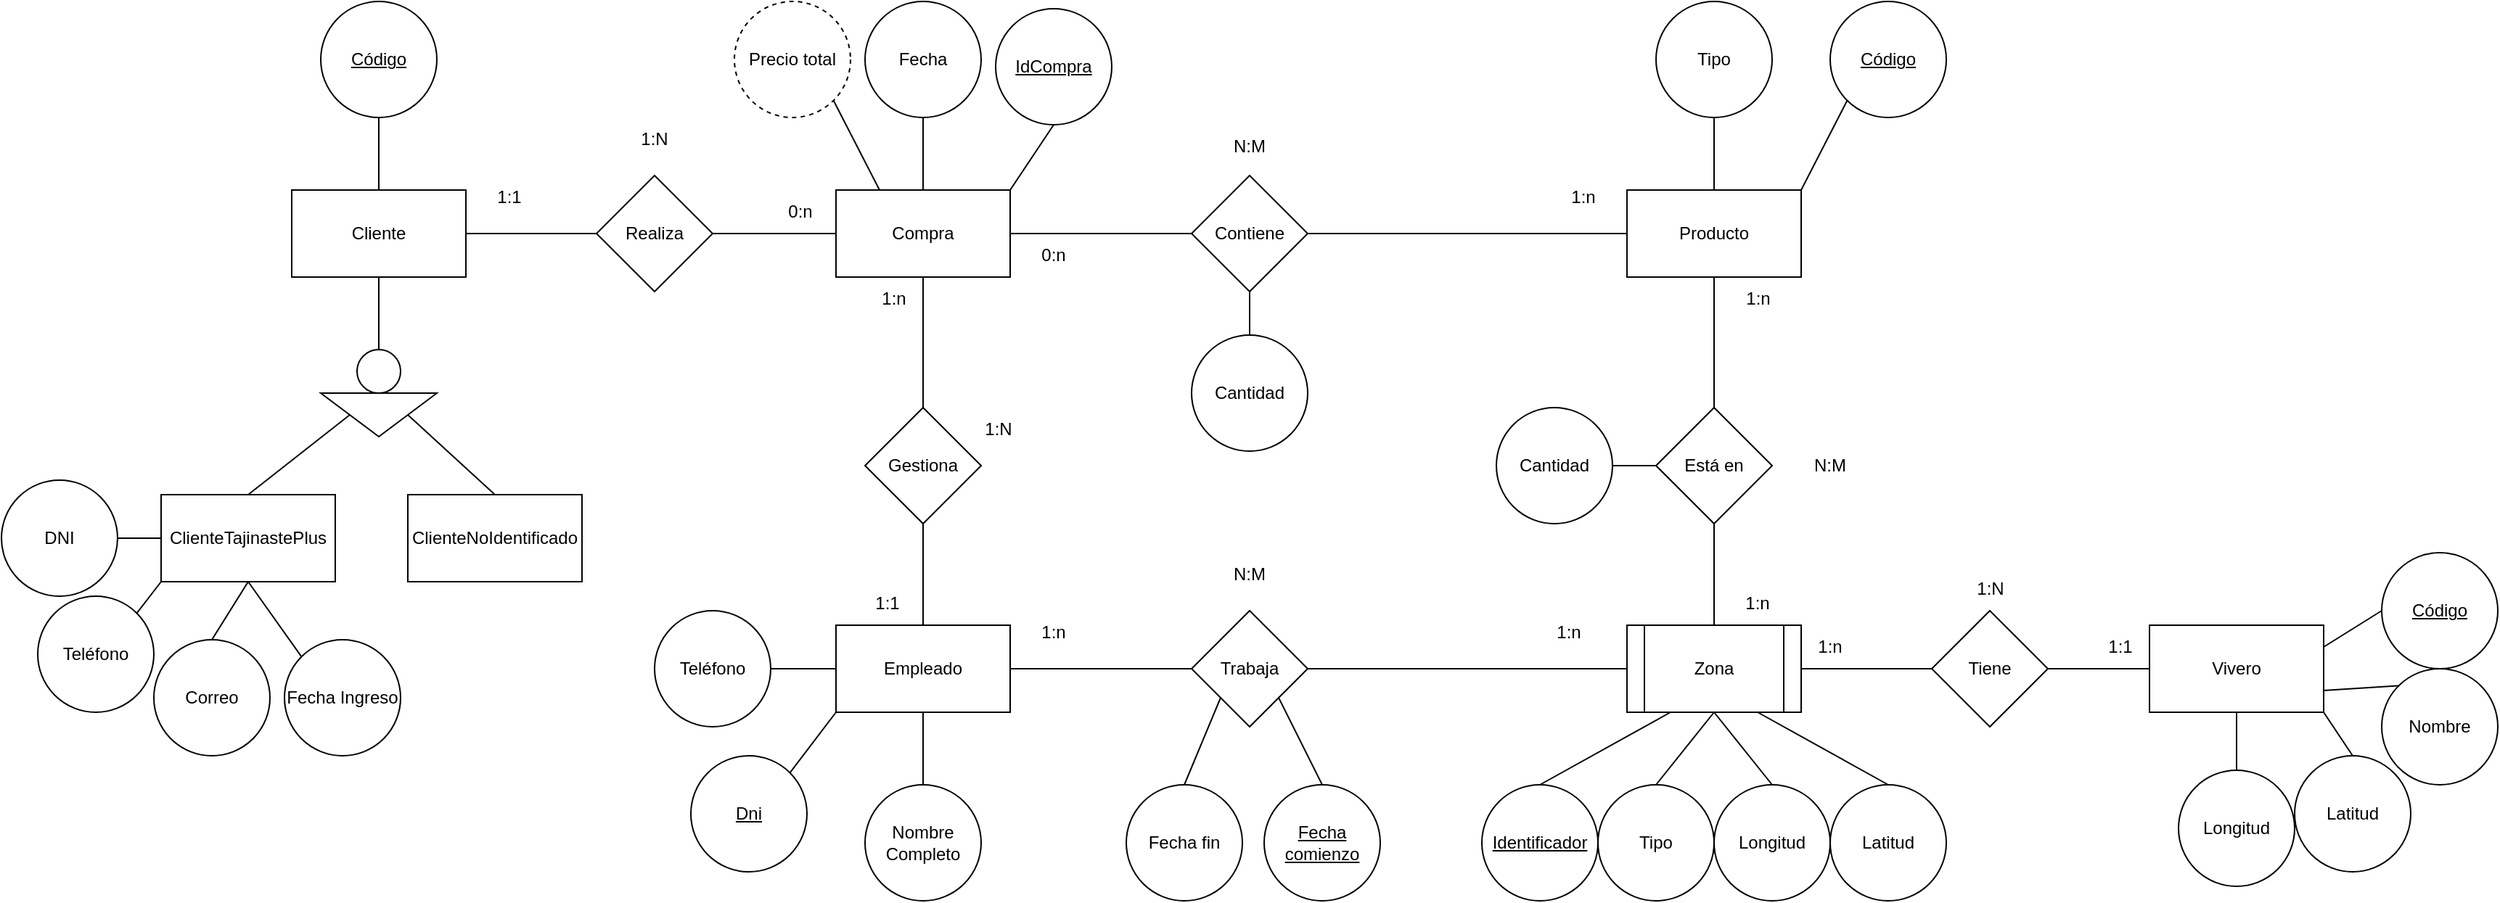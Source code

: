 <mxfile version="24.7.17">
  <diagram name="Página-1" id="2LB8eNJpc_IQiajI4IPt">
    <mxGraphModel dx="2370" dy="915" grid="1" gridSize="10" guides="1" tooltips="1" connect="1" arrows="1" fold="1" page="1" pageScale="1" pageWidth="827" pageHeight="1169" math="0" shadow="0">
      <root>
        <mxCell id="0" />
        <mxCell id="1" parent="0" />
        <mxCell id="6HYCHuuXtSyffhq5qboj-1" value="Vivero" style="rounded=0;whiteSpace=wrap;html=1;" parent="1" vertex="1">
          <mxGeometry x="230" y="870" width="120" height="60" as="geometry" />
        </mxCell>
        <mxCell id="6HYCHuuXtSyffhq5qboj-2" value="Zona" style="shape=process;whiteSpace=wrap;html=1;backgroundOutline=1;" parent="1" vertex="1">
          <mxGeometry x="-130" y="870" width="120" height="60" as="geometry" />
        </mxCell>
        <mxCell id="6HYCHuuXtSyffhq5qboj-3" value="Tiene" style="rhombus;whiteSpace=wrap;html=1;labelPosition=center;verticalLabelPosition=middle;align=center;verticalAlign=middle;" parent="1" vertex="1">
          <mxGeometry x="80" y="860" width="80" height="80" as="geometry" />
        </mxCell>
        <mxCell id="6HYCHuuXtSyffhq5qboj-5" value="&lt;u&gt;Código&lt;/u&gt;" style="ellipse;whiteSpace=wrap;html=1;aspect=fixed;" parent="1" vertex="1">
          <mxGeometry x="390" y="820" width="80" height="80" as="geometry" />
        </mxCell>
        <mxCell id="6HYCHuuXtSyffhq5qboj-6" value="Nombre" style="ellipse;whiteSpace=wrap;html=1;aspect=fixed;" parent="1" vertex="1">
          <mxGeometry x="390" y="900" width="80" height="80" as="geometry" />
        </mxCell>
        <mxCell id="6HYCHuuXtSyffhq5qboj-7" value="Latitud" style="ellipse;whiteSpace=wrap;html=1;aspect=fixed;" parent="1" vertex="1">
          <mxGeometry x="330" y="960" width="80" height="80" as="geometry" />
        </mxCell>
        <mxCell id="6HYCHuuXtSyffhq5qboj-8" value="&lt;div&gt;Longitud&lt;/div&gt;" style="ellipse;whiteSpace=wrap;html=1;aspect=fixed;" parent="1" vertex="1">
          <mxGeometry x="250" y="970" width="80" height="80" as="geometry" />
        </mxCell>
        <mxCell id="6HYCHuuXtSyffhq5qboj-9" value="Latitud" style="ellipse;whiteSpace=wrap;html=1;aspect=fixed;" parent="1" vertex="1">
          <mxGeometry x="10" y="980" width="80" height="80" as="geometry" />
        </mxCell>
        <mxCell id="6HYCHuuXtSyffhq5qboj-10" value="&lt;div&gt;Longitud&lt;/div&gt;" style="ellipse;whiteSpace=wrap;html=1;aspect=fixed;" parent="1" vertex="1">
          <mxGeometry x="-70" y="980" width="80" height="80" as="geometry" />
        </mxCell>
        <mxCell id="6HYCHuuXtSyffhq5qboj-12" value="Producto" style="rounded=0;whiteSpace=wrap;html=1;" parent="1" vertex="1">
          <mxGeometry x="-130" y="570" width="120" height="60" as="geometry" />
        </mxCell>
        <mxCell id="6HYCHuuXtSyffhq5qboj-13" value="Está en" style="rhombus;whiteSpace=wrap;html=1;" parent="1" vertex="1">
          <mxGeometry x="-110" y="720" width="80" height="80" as="geometry" />
        </mxCell>
        <mxCell id="6HYCHuuXtSyffhq5qboj-15" value="&lt;u&gt;Código&lt;/u&gt;" style="ellipse;whiteSpace=wrap;html=1;aspect=fixed;" parent="1" vertex="1">
          <mxGeometry x="10" y="440" width="80" height="80" as="geometry" />
        </mxCell>
        <mxCell id="6HYCHuuXtSyffhq5qboj-16" value="Tipo" style="ellipse;whiteSpace=wrap;html=1;aspect=fixed;" parent="1" vertex="1">
          <mxGeometry x="-110" y="440" width="80" height="80" as="geometry" />
        </mxCell>
        <mxCell id="6HYCHuuXtSyffhq5qboj-17" value="Cantidad" style="ellipse;whiteSpace=wrap;html=1;aspect=fixed;" parent="1" vertex="1">
          <mxGeometry x="-220" y="720" width="80" height="80" as="geometry" />
        </mxCell>
        <mxCell id="6HYCHuuXtSyffhq5qboj-18" value="Empleado" style="rounded=0;whiteSpace=wrap;html=1;" parent="1" vertex="1">
          <mxGeometry x="-675" y="870" width="120" height="60" as="geometry" />
        </mxCell>
        <mxCell id="6HYCHuuXtSyffhq5qboj-19" value="&lt;u&gt;Dni&lt;/u&gt;" style="ellipse;whiteSpace=wrap;html=1;aspect=fixed;" parent="1" vertex="1">
          <mxGeometry x="-775" y="960" width="80" height="80" as="geometry" />
        </mxCell>
        <mxCell id="6HYCHuuXtSyffhq5qboj-20" value="Nombre Completo" style="ellipse;whiteSpace=wrap;html=1;aspect=fixed;" parent="1" vertex="1">
          <mxGeometry x="-655" y="980" width="80" height="80" as="geometry" />
        </mxCell>
        <mxCell id="6HYCHuuXtSyffhq5qboj-21" value="Teléfono" style="ellipse;whiteSpace=wrap;html=1;aspect=fixed;" parent="1" vertex="1">
          <mxGeometry x="-800" y="860" width="80" height="80" as="geometry" />
        </mxCell>
        <mxCell id="6HYCHuuXtSyffhq5qboj-23" value="Cliente" style="rounded=0;whiteSpace=wrap;html=1;direction=east;" parent="1" vertex="1">
          <mxGeometry x="-1050" y="570" width="120" height="60" as="geometry" />
        </mxCell>
        <mxCell id="6HYCHuuXtSyffhq5qboj-24" value="Trabaja" style="rhombus;whiteSpace=wrap;html=1;" parent="1" vertex="1">
          <mxGeometry x="-430" y="860" width="80" height="80" as="geometry" />
        </mxCell>
        <mxCell id="6HYCHuuXtSyffhq5qboj-25" value="&lt;u&gt;Fecha comienzo&lt;/u&gt;" style="ellipse;whiteSpace=wrap;html=1;aspect=fixed;" parent="1" vertex="1">
          <mxGeometry x="-380" y="980" width="80" height="80" as="geometry" />
        </mxCell>
        <mxCell id="6HYCHuuXtSyffhq5qboj-26" value="Fecha fin" style="ellipse;whiteSpace=wrap;html=1;aspect=fixed;" parent="1" vertex="1">
          <mxGeometry x="-475" y="980" width="80" height="80" as="geometry" />
        </mxCell>
        <mxCell id="6HYCHuuXtSyffhq5qboj-27" value="Tipo" style="ellipse;whiteSpace=wrap;html=1;aspect=fixed;" parent="1" vertex="1">
          <mxGeometry x="-150" y="980" width="80" height="80" as="geometry" />
        </mxCell>
        <mxCell id="6HYCHuuXtSyffhq5qboj-28" value="&lt;u&gt;Identificador&lt;/u&gt;" style="ellipse;whiteSpace=wrap;html=1;aspect=fixed;" parent="1" vertex="1">
          <mxGeometry x="-230" y="980" width="80" height="80" as="geometry" />
        </mxCell>
        <mxCell id="6HYCHuuXtSyffhq5qboj-30" value="Compra" style="rounded=0;whiteSpace=wrap;html=1;" parent="1" vertex="1">
          <mxGeometry x="-675" y="570" width="120" height="60" as="geometry" />
        </mxCell>
        <mxCell id="6HYCHuuXtSyffhq5qboj-31" value="&lt;u&gt;IdCompra&lt;/u&gt;" style="ellipse;whiteSpace=wrap;html=1;aspect=fixed;" parent="1" vertex="1">
          <mxGeometry x="-565" y="445" width="80" height="80" as="geometry" />
        </mxCell>
        <mxCell id="6HYCHuuXtSyffhq5qboj-32" value="Precio total" style="ellipse;whiteSpace=wrap;html=1;aspect=fixed;dashed=1;" parent="1" vertex="1">
          <mxGeometry x="-745" y="440" width="80" height="80" as="geometry" />
        </mxCell>
        <mxCell id="6HYCHuuXtSyffhq5qboj-33" value="Fecha" style="ellipse;whiteSpace=wrap;html=1;aspect=fixed;" parent="1" vertex="1">
          <mxGeometry x="-655" y="440" width="80" height="80" as="geometry" />
        </mxCell>
        <mxCell id="6HYCHuuXtSyffhq5qboj-34" value="Gestiona" style="rhombus;whiteSpace=wrap;html=1;" parent="1" vertex="1">
          <mxGeometry x="-655" y="720" width="80" height="80" as="geometry" />
        </mxCell>
        <mxCell id="6HYCHuuXtSyffhq5qboj-37" value="Contiene" style="rhombus;whiteSpace=wrap;html=1;" parent="1" vertex="1">
          <mxGeometry x="-430" y="560" width="80" height="80" as="geometry" />
        </mxCell>
        <mxCell id="6HYCHuuXtSyffhq5qboj-40" value="" style="endArrow=none;html=1;rounded=0;entryX=0.5;entryY=0;entryDx=0;entryDy=0;exitX=0.5;exitY=1;exitDx=0;exitDy=0;" parent="1" source="6HYCHuuXtSyffhq5qboj-30" target="6HYCHuuXtSyffhq5qboj-34" edge="1">
          <mxGeometry width="50" height="50" relative="1" as="geometry">
            <mxPoint x="-350" y="645" as="sourcePoint" />
            <mxPoint x="-300" y="595" as="targetPoint" />
          </mxGeometry>
        </mxCell>
        <mxCell id="6HYCHuuXtSyffhq5qboj-41" value="" style="endArrow=none;html=1;rounded=0;entryX=0.5;entryY=0;entryDx=0;entryDy=0;exitX=0.5;exitY=1;exitDx=0;exitDy=0;" parent="1" source="6HYCHuuXtSyffhq5qboj-34" target="6HYCHuuXtSyffhq5qboj-18" edge="1">
          <mxGeometry width="50" height="50" relative="1" as="geometry">
            <mxPoint x="-340" y="655" as="sourcePoint" />
            <mxPoint x="-290" y="605" as="targetPoint" />
          </mxGeometry>
        </mxCell>
        <mxCell id="6HYCHuuXtSyffhq5qboj-42" value="" style="endArrow=none;html=1;rounded=0;entryX=0;entryY=0.5;entryDx=0;entryDy=0;exitX=1;exitY=0.5;exitDx=0;exitDy=0;" parent="1" source="6HYCHuuXtSyffhq5qboj-18" target="6HYCHuuXtSyffhq5qboj-24" edge="1">
          <mxGeometry width="50" height="50" relative="1" as="geometry">
            <mxPoint x="-330" y="665" as="sourcePoint" />
            <mxPoint x="-280" y="615" as="targetPoint" />
          </mxGeometry>
        </mxCell>
        <mxCell id="6HYCHuuXtSyffhq5qboj-43" value="" style="endArrow=none;html=1;rounded=0;entryX=1;entryY=0.5;entryDx=0;entryDy=0;exitX=0;exitY=0.5;exitDx=0;exitDy=0;" parent="1" source="6HYCHuuXtSyffhq5qboj-2" target="6HYCHuuXtSyffhq5qboj-24" edge="1">
          <mxGeometry width="50" height="50" relative="1" as="geometry">
            <mxPoint x="-320" y="675" as="sourcePoint" />
            <mxPoint x="-270" y="625" as="targetPoint" />
          </mxGeometry>
        </mxCell>
        <mxCell id="6HYCHuuXtSyffhq5qboj-46" value="" style="endArrow=none;html=1;rounded=0;entryX=0;entryY=0.5;entryDx=0;entryDy=0;exitX=1;exitY=0.5;exitDx=0;exitDy=0;" parent="1" source="6HYCHuuXtSyffhq5qboj-30" target="6HYCHuuXtSyffhq5qboj-37" edge="1">
          <mxGeometry width="50" height="50" relative="1" as="geometry">
            <mxPoint x="-290" y="705" as="sourcePoint" />
            <mxPoint x="-240" y="655" as="targetPoint" />
          </mxGeometry>
        </mxCell>
        <mxCell id="6HYCHuuXtSyffhq5qboj-47" value="" style="endArrow=none;html=1;rounded=0;entryX=0;entryY=0.5;entryDx=0;entryDy=0;exitX=1;exitY=0.5;exitDx=0;exitDy=0;" parent="1" source="6HYCHuuXtSyffhq5qboj-37" target="6HYCHuuXtSyffhq5qboj-12" edge="1">
          <mxGeometry width="50" height="50" relative="1" as="geometry">
            <mxPoint x="-200" y="715" as="sourcePoint" />
            <mxPoint x="-150" y="665" as="targetPoint" />
          </mxGeometry>
        </mxCell>
        <mxCell id="6HYCHuuXtSyffhq5qboj-48" value="1:n" style="text;html=1;align=center;verticalAlign=middle;whiteSpace=wrap;rounded=0;" parent="1" vertex="1">
          <mxGeometry x="-555" y="860" width="60" height="30" as="geometry" />
        </mxCell>
        <mxCell id="6HYCHuuXtSyffhq5qboj-49" value="1:n" style="text;html=1;align=center;verticalAlign=middle;whiteSpace=wrap;rounded=0;" parent="1" vertex="1">
          <mxGeometry x="-200" y="860" width="60" height="30" as="geometry" />
        </mxCell>
        <mxCell id="6HYCHuuXtSyffhq5qboj-50" value="N:M" style="text;html=1;align=center;verticalAlign=middle;whiteSpace=wrap;rounded=0;" parent="1" vertex="1">
          <mxGeometry x="-420" y="820" width="60" height="30" as="geometry" />
        </mxCell>
        <mxCell id="6HYCHuuXtSyffhq5qboj-53" value="1:N" style="text;html=1;align=center;verticalAlign=middle;whiteSpace=wrap;rounded=0;" parent="1" vertex="1">
          <mxGeometry x="-593" y="720" width="60" height="30" as="geometry" />
        </mxCell>
        <mxCell id="6HYCHuuXtSyffhq5qboj-57" value="N:M" style="text;html=1;align=center;verticalAlign=middle;whiteSpace=wrap;rounded=0;" parent="1" vertex="1">
          <mxGeometry x="-420" y="525" width="60" height="30" as="geometry" />
        </mxCell>
        <mxCell id="6HYCHuuXtSyffhq5qboj-58" value="Cantidad" style="ellipse;whiteSpace=wrap;html=1;aspect=fixed;" parent="1" vertex="1">
          <mxGeometry x="-430" y="670" width="80" height="80" as="geometry" />
        </mxCell>
        <mxCell id="6HYCHuuXtSyffhq5qboj-59" value="0:n" style="text;html=1;align=center;verticalAlign=middle;whiteSpace=wrap;rounded=0;" parent="1" vertex="1">
          <mxGeometry x="-555" y="600" width="60" height="30" as="geometry" />
        </mxCell>
        <mxCell id="6HYCHuuXtSyffhq5qboj-60" value="1:n" style="text;html=1;align=center;verticalAlign=middle;whiteSpace=wrap;rounded=0;" parent="1" vertex="1">
          <mxGeometry x="-190" y="560" width="60" height="30" as="geometry" />
        </mxCell>
        <mxCell id="6HYCHuuXtSyffhq5qboj-62" value="1:n" style="text;html=1;align=center;verticalAlign=middle;whiteSpace=wrap;rounded=0;" parent="1" vertex="1">
          <mxGeometry x="-665" y="630" width="60" height="30" as="geometry" />
        </mxCell>
        <mxCell id="6HYCHuuXtSyffhq5qboj-64" value="&lt;u&gt;Código&lt;/u&gt;" style="ellipse;whiteSpace=wrap;html=1;aspect=fixed;" parent="1" vertex="1">
          <mxGeometry x="-1030" y="440" width="80" height="80" as="geometry" />
        </mxCell>
        <mxCell id="6HYCHuuXtSyffhq5qboj-65" value="ClienteNoIdentificado" style="rounded=0;whiteSpace=wrap;html=1;" parent="1" vertex="1">
          <mxGeometry x="-970" y="780" width="120" height="60" as="geometry" />
        </mxCell>
        <mxCell id="6HYCHuuXtSyffhq5qboj-66" value="ClienteTajinastePlus" style="rounded=0;whiteSpace=wrap;html=1;" parent="1" vertex="1">
          <mxGeometry x="-1140" y="780" width="120" height="60" as="geometry" />
        </mxCell>
        <mxCell id="6HYCHuuXtSyffhq5qboj-67" value="DNI" style="ellipse;whiteSpace=wrap;html=1;aspect=fixed;" parent="1" vertex="1">
          <mxGeometry x="-1250" y="770" width="80" height="80" as="geometry" />
        </mxCell>
        <mxCell id="6HYCHuuXtSyffhq5qboj-68" value="Correo" style="ellipse;whiteSpace=wrap;html=1;aspect=fixed;" parent="1" vertex="1">
          <mxGeometry x="-1145" y="880" width="80" height="80" as="geometry" />
        </mxCell>
        <mxCell id="6HYCHuuXtSyffhq5qboj-69" value="Teléfono" style="ellipse;whiteSpace=wrap;html=1;aspect=fixed;" parent="1" vertex="1">
          <mxGeometry x="-1225" y="850" width="80" height="80" as="geometry" />
        </mxCell>
        <mxCell id="6HYCHuuXtSyffhq5qboj-70" value="Fecha Ingreso" style="ellipse;whiteSpace=wrap;html=1;aspect=fixed;" parent="1" vertex="1">
          <mxGeometry x="-1055" y="880" width="80" height="80" as="geometry" />
        </mxCell>
        <mxCell id="6HYCHuuXtSyffhq5qboj-71" value="" style="triangle;whiteSpace=wrap;html=1;direction=south;" parent="1" vertex="1">
          <mxGeometry x="-1030" y="710" width="80" height="30" as="geometry" />
        </mxCell>
        <mxCell id="6HYCHuuXtSyffhq5qboj-72" value="" style="ellipse;whiteSpace=wrap;html=1;aspect=fixed;" parent="1" vertex="1">
          <mxGeometry x="-1005" y="680" width="30" height="30" as="geometry" />
        </mxCell>
        <mxCell id="6HYCHuuXtSyffhq5qboj-73" value="" style="endArrow=none;html=1;rounded=0;entryX=0.5;entryY=0;entryDx=0;entryDy=0;exitX=0.5;exitY=0;exitDx=0;exitDy=0;" parent="1" source="6HYCHuuXtSyffhq5qboj-65" target="6HYCHuuXtSyffhq5qboj-71" edge="1">
          <mxGeometry width="50" height="50" relative="1" as="geometry">
            <mxPoint x="-555" y="655" as="sourcePoint" />
            <mxPoint x="-505" y="605" as="targetPoint" />
          </mxGeometry>
        </mxCell>
        <mxCell id="6HYCHuuXtSyffhq5qboj-74" value="" style="endArrow=none;html=1;rounded=0;entryX=0.5;entryY=1;entryDx=0;entryDy=0;exitX=0.5;exitY=0;exitDx=0;exitDy=0;" parent="1" source="6HYCHuuXtSyffhq5qboj-66" target="6HYCHuuXtSyffhq5qboj-71" edge="1">
          <mxGeometry width="50" height="50" relative="1" as="geometry">
            <mxPoint x="-545" y="665" as="sourcePoint" />
            <mxPoint x="-495" y="615" as="targetPoint" />
          </mxGeometry>
        </mxCell>
        <mxCell id="6HYCHuuXtSyffhq5qboj-75" value="" style="endArrow=none;html=1;rounded=0;entryX=0.5;entryY=1;entryDx=0;entryDy=0;exitX=0.5;exitY=0;exitDx=0;exitDy=0;" parent="1" source="6HYCHuuXtSyffhq5qboj-72" target="6HYCHuuXtSyffhq5qboj-23" edge="1">
          <mxGeometry width="50" height="50" relative="1" as="geometry">
            <mxPoint x="-535" y="675" as="sourcePoint" />
            <mxPoint x="-485" y="625" as="targetPoint" />
          </mxGeometry>
        </mxCell>
        <mxCell id="6HYCHuuXtSyffhq5qboj-79" value="Realiza" style="rhombus;whiteSpace=wrap;html=1;" parent="1" vertex="1">
          <mxGeometry x="-840" y="560" width="80" height="80" as="geometry" />
        </mxCell>
        <mxCell id="6HYCHuuXtSyffhq5qboj-80" value="" style="endArrow=none;html=1;rounded=0;entryX=1;entryY=0.5;entryDx=0;entryDy=0;exitX=0;exitY=0.5;exitDx=0;exitDy=0;" parent="1" source="6HYCHuuXtSyffhq5qboj-79" target="6HYCHuuXtSyffhq5qboj-23" edge="1">
          <mxGeometry width="50" height="50" relative="1" as="geometry">
            <mxPoint x="-560" y="640" as="sourcePoint" />
            <mxPoint x="-510" y="590" as="targetPoint" />
          </mxGeometry>
        </mxCell>
        <mxCell id="6HYCHuuXtSyffhq5qboj-83" value="1:1" style="text;html=1;align=center;verticalAlign=middle;whiteSpace=wrap;rounded=0;" parent="1" vertex="1">
          <mxGeometry x="-930" y="560" width="60" height="30" as="geometry" />
        </mxCell>
        <mxCell id="6HYCHuuXtSyffhq5qboj-84" value="1:N" style="text;html=1;align=center;verticalAlign=middle;whiteSpace=wrap;rounded=0;" parent="1" vertex="1">
          <mxGeometry x="-830" y="520" width="60" height="30" as="geometry" />
        </mxCell>
        <mxCell id="6HYCHuuXtSyffhq5qboj-89" value="1:1" style="text;html=1;align=center;verticalAlign=middle;resizable=0;points=[];autosize=1;strokeColor=none;fillColor=none;" parent="1" vertex="1">
          <mxGeometry x="-660" y="840" width="40" height="30" as="geometry" />
        </mxCell>
        <mxCell id="6HYCHuuXtSyffhq5qboj-90" value="" style="endArrow=none;html=1;rounded=0;entryX=1;entryY=0.5;entryDx=0;entryDy=0;exitX=0;exitY=0.5;exitDx=0;exitDy=0;" parent="1" source="6HYCHuuXtSyffhq5qboj-30" target="6HYCHuuXtSyffhq5qboj-79" edge="1">
          <mxGeometry width="50" height="50" relative="1" as="geometry">
            <mxPoint x="-500" y="720" as="sourcePoint" />
            <mxPoint x="-450" y="670" as="targetPoint" />
          </mxGeometry>
        </mxCell>
        <mxCell id="6HYCHuuXtSyffhq5qboj-93" value="0:n" style="text;html=1;align=center;verticalAlign=middle;resizable=0;points=[];autosize=1;strokeColor=none;fillColor=none;" parent="1" vertex="1">
          <mxGeometry x="-720" y="570" width="40" height="30" as="geometry" />
        </mxCell>
        <mxCell id="6HYCHuuXtSyffhq5qboj-94" value="" style="endArrow=none;html=1;rounded=0;entryX=0;entryY=0.5;entryDx=0;entryDy=0;exitX=1;exitY=0.5;exitDx=0;exitDy=0;" parent="1" source="6HYCHuuXtSyffhq5qboj-2" target="6HYCHuuXtSyffhq5qboj-3" edge="1">
          <mxGeometry width="50" height="50" relative="1" as="geometry">
            <mxPoint x="-30" y="940" as="sourcePoint" />
            <mxPoint x="20" y="890" as="targetPoint" />
          </mxGeometry>
        </mxCell>
        <mxCell id="6HYCHuuXtSyffhq5qboj-95" value="" style="endArrow=none;html=1;rounded=0;entryX=0;entryY=0.5;entryDx=0;entryDy=0;exitX=1;exitY=0.5;exitDx=0;exitDy=0;" parent="1" source="6HYCHuuXtSyffhq5qboj-3" target="6HYCHuuXtSyffhq5qboj-1" edge="1">
          <mxGeometry width="50" height="50" relative="1" as="geometry">
            <mxPoint x="-20" y="950" as="sourcePoint" />
            <mxPoint x="30" y="900" as="targetPoint" />
          </mxGeometry>
        </mxCell>
        <mxCell id="6HYCHuuXtSyffhq5qboj-96" value="1:n" style="text;html=1;align=center;verticalAlign=middle;whiteSpace=wrap;rounded=0;" parent="1" vertex="1">
          <mxGeometry x="-20" y="870" width="60" height="30" as="geometry" />
        </mxCell>
        <mxCell id="6HYCHuuXtSyffhq5qboj-97" value="1:1" style="text;html=1;align=center;verticalAlign=middle;whiteSpace=wrap;rounded=0;" parent="1" vertex="1">
          <mxGeometry x="180" y="870" width="60" height="30" as="geometry" />
        </mxCell>
        <mxCell id="6HYCHuuXtSyffhq5qboj-98" value="1:N" style="text;html=1;align=center;verticalAlign=middle;resizable=0;points=[];autosize=1;strokeColor=none;fillColor=none;" parent="1" vertex="1">
          <mxGeometry x="100" y="830" width="40" height="30" as="geometry" />
        </mxCell>
        <mxCell id="6HYCHuuXtSyffhq5qboj-99" value="" style="endArrow=none;html=1;rounded=0;entryX=0.5;entryY=1;entryDx=0;entryDy=0;exitX=0.5;exitY=0;exitDx=0;exitDy=0;" parent="1" source="6HYCHuuXtSyffhq5qboj-2" target="6HYCHuuXtSyffhq5qboj-13" edge="1">
          <mxGeometry width="50" height="50" relative="1" as="geometry">
            <mxPoint x="-150" y="870" as="sourcePoint" />
            <mxPoint x="-100" y="820" as="targetPoint" />
          </mxGeometry>
        </mxCell>
        <mxCell id="6HYCHuuXtSyffhq5qboj-100" value="" style="endArrow=none;html=1;rounded=0;entryX=0.5;entryY=1;entryDx=0;entryDy=0;exitX=0.5;exitY=0;exitDx=0;exitDy=0;" parent="1" source="6HYCHuuXtSyffhq5qboj-13" target="6HYCHuuXtSyffhq5qboj-12" edge="1">
          <mxGeometry width="50" height="50" relative="1" as="geometry">
            <mxPoint x="-140" y="880" as="sourcePoint" />
            <mxPoint x="-90" y="830" as="targetPoint" />
          </mxGeometry>
        </mxCell>
        <mxCell id="6HYCHuuXtSyffhq5qboj-101" value="1:n" style="text;html=1;align=center;verticalAlign=middle;whiteSpace=wrap;rounded=0;" parent="1" vertex="1">
          <mxGeometry x="-70" y="840" width="60" height="30" as="geometry" />
        </mxCell>
        <mxCell id="6HYCHuuXtSyffhq5qboj-102" value="1:n" style="text;html=1;align=center;verticalAlign=middle;resizable=0;points=[];autosize=1;strokeColor=none;fillColor=none;" parent="1" vertex="1">
          <mxGeometry x="-60" y="630" width="40" height="30" as="geometry" />
        </mxCell>
        <mxCell id="6HYCHuuXtSyffhq5qboj-103" value="N:M" style="text;html=1;align=center;verticalAlign=middle;whiteSpace=wrap;rounded=0;" parent="1" vertex="1">
          <mxGeometry x="-20" y="745" width="60" height="30" as="geometry" />
        </mxCell>
        <mxCell id="6HYCHuuXtSyffhq5qboj-104" value="" style="endArrow=none;html=1;rounded=0;entryX=0;entryY=0.5;entryDx=0;entryDy=0;exitX=1;exitY=0.5;exitDx=0;exitDy=0;" parent="1" source="6HYCHuuXtSyffhq5qboj-21" target="6HYCHuuXtSyffhq5qboj-18" edge="1">
          <mxGeometry width="50" height="50" relative="1" as="geometry">
            <mxPoint x="-570" y="1015" as="sourcePoint" />
            <mxPoint x="-520" y="965" as="targetPoint" />
          </mxGeometry>
        </mxCell>
        <mxCell id="6HYCHuuXtSyffhq5qboj-105" value="" style="endArrow=none;html=1;rounded=0;entryX=0;entryY=1;entryDx=0;entryDy=0;exitX=1;exitY=0;exitDx=0;exitDy=0;" parent="1" source="6HYCHuuXtSyffhq5qboj-19" target="6HYCHuuXtSyffhq5qboj-18" edge="1">
          <mxGeometry width="50" height="50" relative="1" as="geometry">
            <mxPoint x="-560" y="1025" as="sourcePoint" />
            <mxPoint x="-510" y="975" as="targetPoint" />
          </mxGeometry>
        </mxCell>
        <mxCell id="6HYCHuuXtSyffhq5qboj-106" value="" style="endArrow=none;html=1;rounded=0;entryX=0.5;entryY=1;entryDx=0;entryDy=0;exitX=0.5;exitY=0;exitDx=0;exitDy=0;" parent="1" source="6HYCHuuXtSyffhq5qboj-20" target="6HYCHuuXtSyffhq5qboj-18" edge="1">
          <mxGeometry width="50" height="50" relative="1" as="geometry">
            <mxPoint x="-550" y="1035" as="sourcePoint" />
            <mxPoint x="-500" y="985" as="targetPoint" />
          </mxGeometry>
        </mxCell>
        <mxCell id="6HYCHuuXtSyffhq5qboj-109" value="" style="endArrow=none;html=1;rounded=0;exitX=1;exitY=1;exitDx=0;exitDy=0;entryX=0.25;entryY=0;entryDx=0;entryDy=0;" parent="1" source="6HYCHuuXtSyffhq5qboj-32" target="6HYCHuuXtSyffhq5qboj-30" edge="1">
          <mxGeometry width="50" height="50" relative="1" as="geometry">
            <mxPoint x="-650" y="700" as="sourcePoint" />
            <mxPoint x="-600" y="650" as="targetPoint" />
          </mxGeometry>
        </mxCell>
        <mxCell id="6HYCHuuXtSyffhq5qboj-110" value="" style="endArrow=none;html=1;rounded=0;entryX=0.5;entryY=0;entryDx=0;entryDy=0;exitX=0.5;exitY=1;exitDx=0;exitDy=0;" parent="1" source="6HYCHuuXtSyffhq5qboj-33" target="6HYCHuuXtSyffhq5qboj-30" edge="1">
          <mxGeometry width="50" height="50" relative="1" as="geometry">
            <mxPoint x="-640" y="710" as="sourcePoint" />
            <mxPoint x="-590" y="660" as="targetPoint" />
          </mxGeometry>
        </mxCell>
        <mxCell id="6HYCHuuXtSyffhq5qboj-111" value="" style="endArrow=none;html=1;rounded=0;entryX=1;entryY=0;entryDx=0;entryDy=0;exitX=0.5;exitY=1;exitDx=0;exitDy=0;" parent="1" source="6HYCHuuXtSyffhq5qboj-31" target="6HYCHuuXtSyffhq5qboj-30" edge="1">
          <mxGeometry width="50" height="50" relative="1" as="geometry">
            <mxPoint x="-630" y="720" as="sourcePoint" />
            <mxPoint x="-580" y="670" as="targetPoint" />
          </mxGeometry>
        </mxCell>
        <mxCell id="6HYCHuuXtSyffhq5qboj-112" value="" style="endArrow=none;html=1;rounded=0;entryX=0.5;entryY=1;entryDx=0;entryDy=0;exitX=0.5;exitY=0;exitDx=0;exitDy=0;" parent="1" source="6HYCHuuXtSyffhq5qboj-23" target="6HYCHuuXtSyffhq5qboj-64" edge="1">
          <mxGeometry width="50" height="50" relative="1" as="geometry">
            <mxPoint x="-550" y="170" as="sourcePoint" />
            <mxPoint x="-500" y="120" as="targetPoint" />
          </mxGeometry>
        </mxCell>
        <mxCell id="6HYCHuuXtSyffhq5qboj-113" value="" style="endArrow=none;html=1;rounded=0;exitX=1;exitY=0;exitDx=0;exitDy=0;entryX=0;entryY=1;entryDx=0;entryDy=0;" parent="1" source="6HYCHuuXtSyffhq5qboj-69" target="6HYCHuuXtSyffhq5qboj-66" edge="1">
          <mxGeometry width="50" height="50" relative="1" as="geometry">
            <mxPoint x="-440" y="380" as="sourcePoint" />
            <mxPoint x="-390" y="330" as="targetPoint" />
          </mxGeometry>
        </mxCell>
        <mxCell id="6HYCHuuXtSyffhq5qboj-114" value="" style="endArrow=none;html=1;rounded=0;exitX=0.5;exitY=1;exitDx=0;exitDy=0;entryX=0.5;entryY=0;entryDx=0;entryDy=0;" parent="1" source="6HYCHuuXtSyffhq5qboj-66" target="6HYCHuuXtSyffhq5qboj-68" edge="1">
          <mxGeometry width="50" height="50" relative="1" as="geometry">
            <mxPoint x="-430" y="390" as="sourcePoint" />
            <mxPoint x="-380" y="340" as="targetPoint" />
          </mxGeometry>
        </mxCell>
        <mxCell id="6HYCHuuXtSyffhq5qboj-115" value="" style="endArrow=none;html=1;rounded=0;entryX=0;entryY=0;entryDx=0;entryDy=0;exitX=0.5;exitY=1;exitDx=0;exitDy=0;" parent="1" source="6HYCHuuXtSyffhq5qboj-66" target="6HYCHuuXtSyffhq5qboj-70" edge="1">
          <mxGeometry width="50" height="50" relative="1" as="geometry">
            <mxPoint x="-463" y="460" as="sourcePoint" />
            <mxPoint x="-413" y="410" as="targetPoint" />
          </mxGeometry>
        </mxCell>
        <mxCell id="6HYCHuuXtSyffhq5qboj-116" value="" style="endArrow=none;html=1;rounded=0;exitX=1;exitY=0.5;exitDx=0;exitDy=0;entryX=0;entryY=0.5;entryDx=0;entryDy=0;" parent="1" source="6HYCHuuXtSyffhq5qboj-67" target="6HYCHuuXtSyffhq5qboj-66" edge="1">
          <mxGeometry width="50" height="50" relative="1" as="geometry">
            <mxPoint x="-410" y="410" as="sourcePoint" />
            <mxPoint x="-360" y="360" as="targetPoint" />
          </mxGeometry>
        </mxCell>
        <mxCell id="6HYCHuuXtSyffhq5qboj-117" value="" style="endArrow=none;html=1;rounded=0;entryX=0.5;entryY=1;entryDx=0;entryDy=0;exitX=0.5;exitY=0;exitDx=0;exitDy=0;" parent="1" source="6HYCHuuXtSyffhq5qboj-58" target="6HYCHuuXtSyffhq5qboj-37" edge="1">
          <mxGeometry width="50" height="50" relative="1" as="geometry">
            <mxPoint x="-340" y="690" as="sourcePoint" />
            <mxPoint x="-290" y="640" as="targetPoint" />
          </mxGeometry>
        </mxCell>
        <mxCell id="6HYCHuuXtSyffhq5qboj-118" value="" style="endArrow=none;html=1;rounded=0;entryX=0;entryY=0.5;entryDx=0;entryDy=0;exitX=1;exitY=0.5;exitDx=0;exitDy=0;" parent="1" source="6HYCHuuXtSyffhq5qboj-17" target="6HYCHuuXtSyffhq5qboj-13" edge="1">
          <mxGeometry width="50" height="50" relative="1" as="geometry">
            <mxPoint x="-340" y="690" as="sourcePoint" />
            <mxPoint x="-290" y="640" as="targetPoint" />
          </mxGeometry>
        </mxCell>
        <mxCell id="6HYCHuuXtSyffhq5qboj-119" value="" style="endArrow=none;html=1;rounded=0;entryX=0;entryY=1;entryDx=0;entryDy=0;exitX=1;exitY=0;exitDx=0;exitDy=0;" parent="1" source="6HYCHuuXtSyffhq5qboj-12" target="6HYCHuuXtSyffhq5qboj-15" edge="1">
          <mxGeometry width="50" height="50" relative="1" as="geometry">
            <mxPoint x="30" y="640" as="sourcePoint" />
            <mxPoint x="80" y="590" as="targetPoint" />
          </mxGeometry>
        </mxCell>
        <mxCell id="6HYCHuuXtSyffhq5qboj-120" value="" style="endArrow=none;html=1;rounded=0;entryX=0.5;entryY=1;entryDx=0;entryDy=0;exitX=0.5;exitY=0;exitDx=0;exitDy=0;" parent="1" source="6HYCHuuXtSyffhq5qboj-12" target="6HYCHuuXtSyffhq5qboj-16" edge="1">
          <mxGeometry width="50" height="50" relative="1" as="geometry">
            <mxPoint x="-210" y="800" as="sourcePoint" />
            <mxPoint x="-160" y="750" as="targetPoint" />
          </mxGeometry>
        </mxCell>
        <mxCell id="6HYCHuuXtSyffhq5qboj-121" value="" style="endArrow=none;html=1;rounded=0;entryX=0.5;entryY=1;entryDx=0;entryDy=0;exitX=0.5;exitY=0;exitDx=0;exitDy=0;" parent="1" source="6HYCHuuXtSyffhq5qboj-8" target="6HYCHuuXtSyffhq5qboj-1" edge="1">
          <mxGeometry width="50" height="50" relative="1" as="geometry">
            <mxPoint x="220" y="910" as="sourcePoint" />
            <mxPoint x="270" y="860" as="targetPoint" />
          </mxGeometry>
        </mxCell>
        <mxCell id="6HYCHuuXtSyffhq5qboj-122" value="" style="endArrow=none;html=1;rounded=0;entryX=1;entryY=1;entryDx=0;entryDy=0;exitX=0.5;exitY=0;exitDx=0;exitDy=0;" parent="1" source="6HYCHuuXtSyffhq5qboj-7" target="6HYCHuuXtSyffhq5qboj-1" edge="1">
          <mxGeometry width="50" height="50" relative="1" as="geometry">
            <mxPoint x="230" y="920" as="sourcePoint" />
            <mxPoint x="280" y="870" as="targetPoint" />
          </mxGeometry>
        </mxCell>
        <mxCell id="6HYCHuuXtSyffhq5qboj-123" value="" style="endArrow=none;html=1;rounded=0;entryX=0;entryY=0;entryDx=0;entryDy=0;exitX=1;exitY=0.75;exitDx=0;exitDy=0;" parent="1" source="6HYCHuuXtSyffhq5qboj-1" target="6HYCHuuXtSyffhq5qboj-6" edge="1">
          <mxGeometry width="50" height="50" relative="1" as="geometry">
            <mxPoint x="240" y="930" as="sourcePoint" />
            <mxPoint x="290" y="880" as="targetPoint" />
          </mxGeometry>
        </mxCell>
        <mxCell id="6HYCHuuXtSyffhq5qboj-124" value="" style="endArrow=none;html=1;rounded=0;entryX=0;entryY=0.5;entryDx=0;entryDy=0;exitX=1;exitY=0.25;exitDx=0;exitDy=0;" parent="1" source="6HYCHuuXtSyffhq5qboj-1" target="6HYCHuuXtSyffhq5qboj-5" edge="1">
          <mxGeometry width="50" height="50" relative="1" as="geometry">
            <mxPoint x="250" y="940" as="sourcePoint" />
            <mxPoint x="300" y="890" as="targetPoint" />
          </mxGeometry>
        </mxCell>
        <mxCell id="6HYCHuuXtSyffhq5qboj-125" value="" style="endArrow=none;html=1;rounded=0;entryX=0;entryY=1;entryDx=0;entryDy=0;exitX=0.5;exitY=0;exitDx=0;exitDy=0;" parent="1" source="6HYCHuuXtSyffhq5qboj-26" target="6HYCHuuXtSyffhq5qboj-24" edge="1">
          <mxGeometry width="50" height="50" relative="1" as="geometry">
            <mxPoint x="-460" y="970" as="sourcePoint" />
            <mxPoint x="-410" y="920" as="targetPoint" />
          </mxGeometry>
        </mxCell>
        <mxCell id="6HYCHuuXtSyffhq5qboj-126" value="" style="endArrow=none;html=1;rounded=0;entryX=1;entryY=1;entryDx=0;entryDy=0;exitX=0.5;exitY=0;exitDx=0;exitDy=0;" parent="1" source="6HYCHuuXtSyffhq5qboj-25" target="6HYCHuuXtSyffhq5qboj-24" edge="1">
          <mxGeometry width="50" height="50" relative="1" as="geometry">
            <mxPoint x="-310" y="960" as="sourcePoint" />
            <mxPoint x="-260" y="910" as="targetPoint" />
          </mxGeometry>
        </mxCell>
        <mxCell id="6HYCHuuXtSyffhq5qboj-127" value="" style="endArrow=none;html=1;rounded=0;entryX=0.5;entryY=1;entryDx=0;entryDy=0;exitX=0.5;exitY=0;exitDx=0;exitDy=0;" parent="1" source="6HYCHuuXtSyffhq5qboj-27" target="6HYCHuuXtSyffhq5qboj-2" edge="1">
          <mxGeometry width="50" height="50" relative="1" as="geometry">
            <mxPoint x="90" y="1110" as="sourcePoint" />
            <mxPoint x="140" y="1060" as="targetPoint" />
          </mxGeometry>
        </mxCell>
        <mxCell id="6HYCHuuXtSyffhq5qboj-128" value="" style="endArrow=none;html=1;rounded=0;entryX=0.5;entryY=1;entryDx=0;entryDy=0;exitX=0.5;exitY=0;exitDx=0;exitDy=0;" parent="1" source="6HYCHuuXtSyffhq5qboj-10" target="6HYCHuuXtSyffhq5qboj-2" edge="1">
          <mxGeometry width="50" height="50" relative="1" as="geometry">
            <mxPoint x="100" y="1120" as="sourcePoint" />
            <mxPoint x="150" y="1070" as="targetPoint" />
          </mxGeometry>
        </mxCell>
        <mxCell id="6HYCHuuXtSyffhq5qboj-129" value="" style="endArrow=none;html=1;rounded=0;entryX=0.75;entryY=1;entryDx=0;entryDy=0;exitX=0.5;exitY=0;exitDx=0;exitDy=0;" parent="1" source="6HYCHuuXtSyffhq5qboj-9" target="6HYCHuuXtSyffhq5qboj-2" edge="1">
          <mxGeometry width="50" height="50" relative="1" as="geometry">
            <mxPoint x="110" y="1130" as="sourcePoint" />
            <mxPoint x="160" y="1080" as="targetPoint" />
          </mxGeometry>
        </mxCell>
        <mxCell id="6HYCHuuXtSyffhq5qboj-130" value="" style="endArrow=none;html=1;rounded=0;entryX=0.25;entryY=1;entryDx=0;entryDy=0;exitX=0.5;exitY=0;exitDx=0;exitDy=0;" parent="1" source="6HYCHuuXtSyffhq5qboj-28" target="6HYCHuuXtSyffhq5qboj-2" edge="1">
          <mxGeometry width="50" height="50" relative="1" as="geometry">
            <mxPoint x="120" y="1140" as="sourcePoint" />
            <mxPoint x="170" y="1090" as="targetPoint" />
          </mxGeometry>
        </mxCell>
      </root>
    </mxGraphModel>
  </diagram>
</mxfile>
